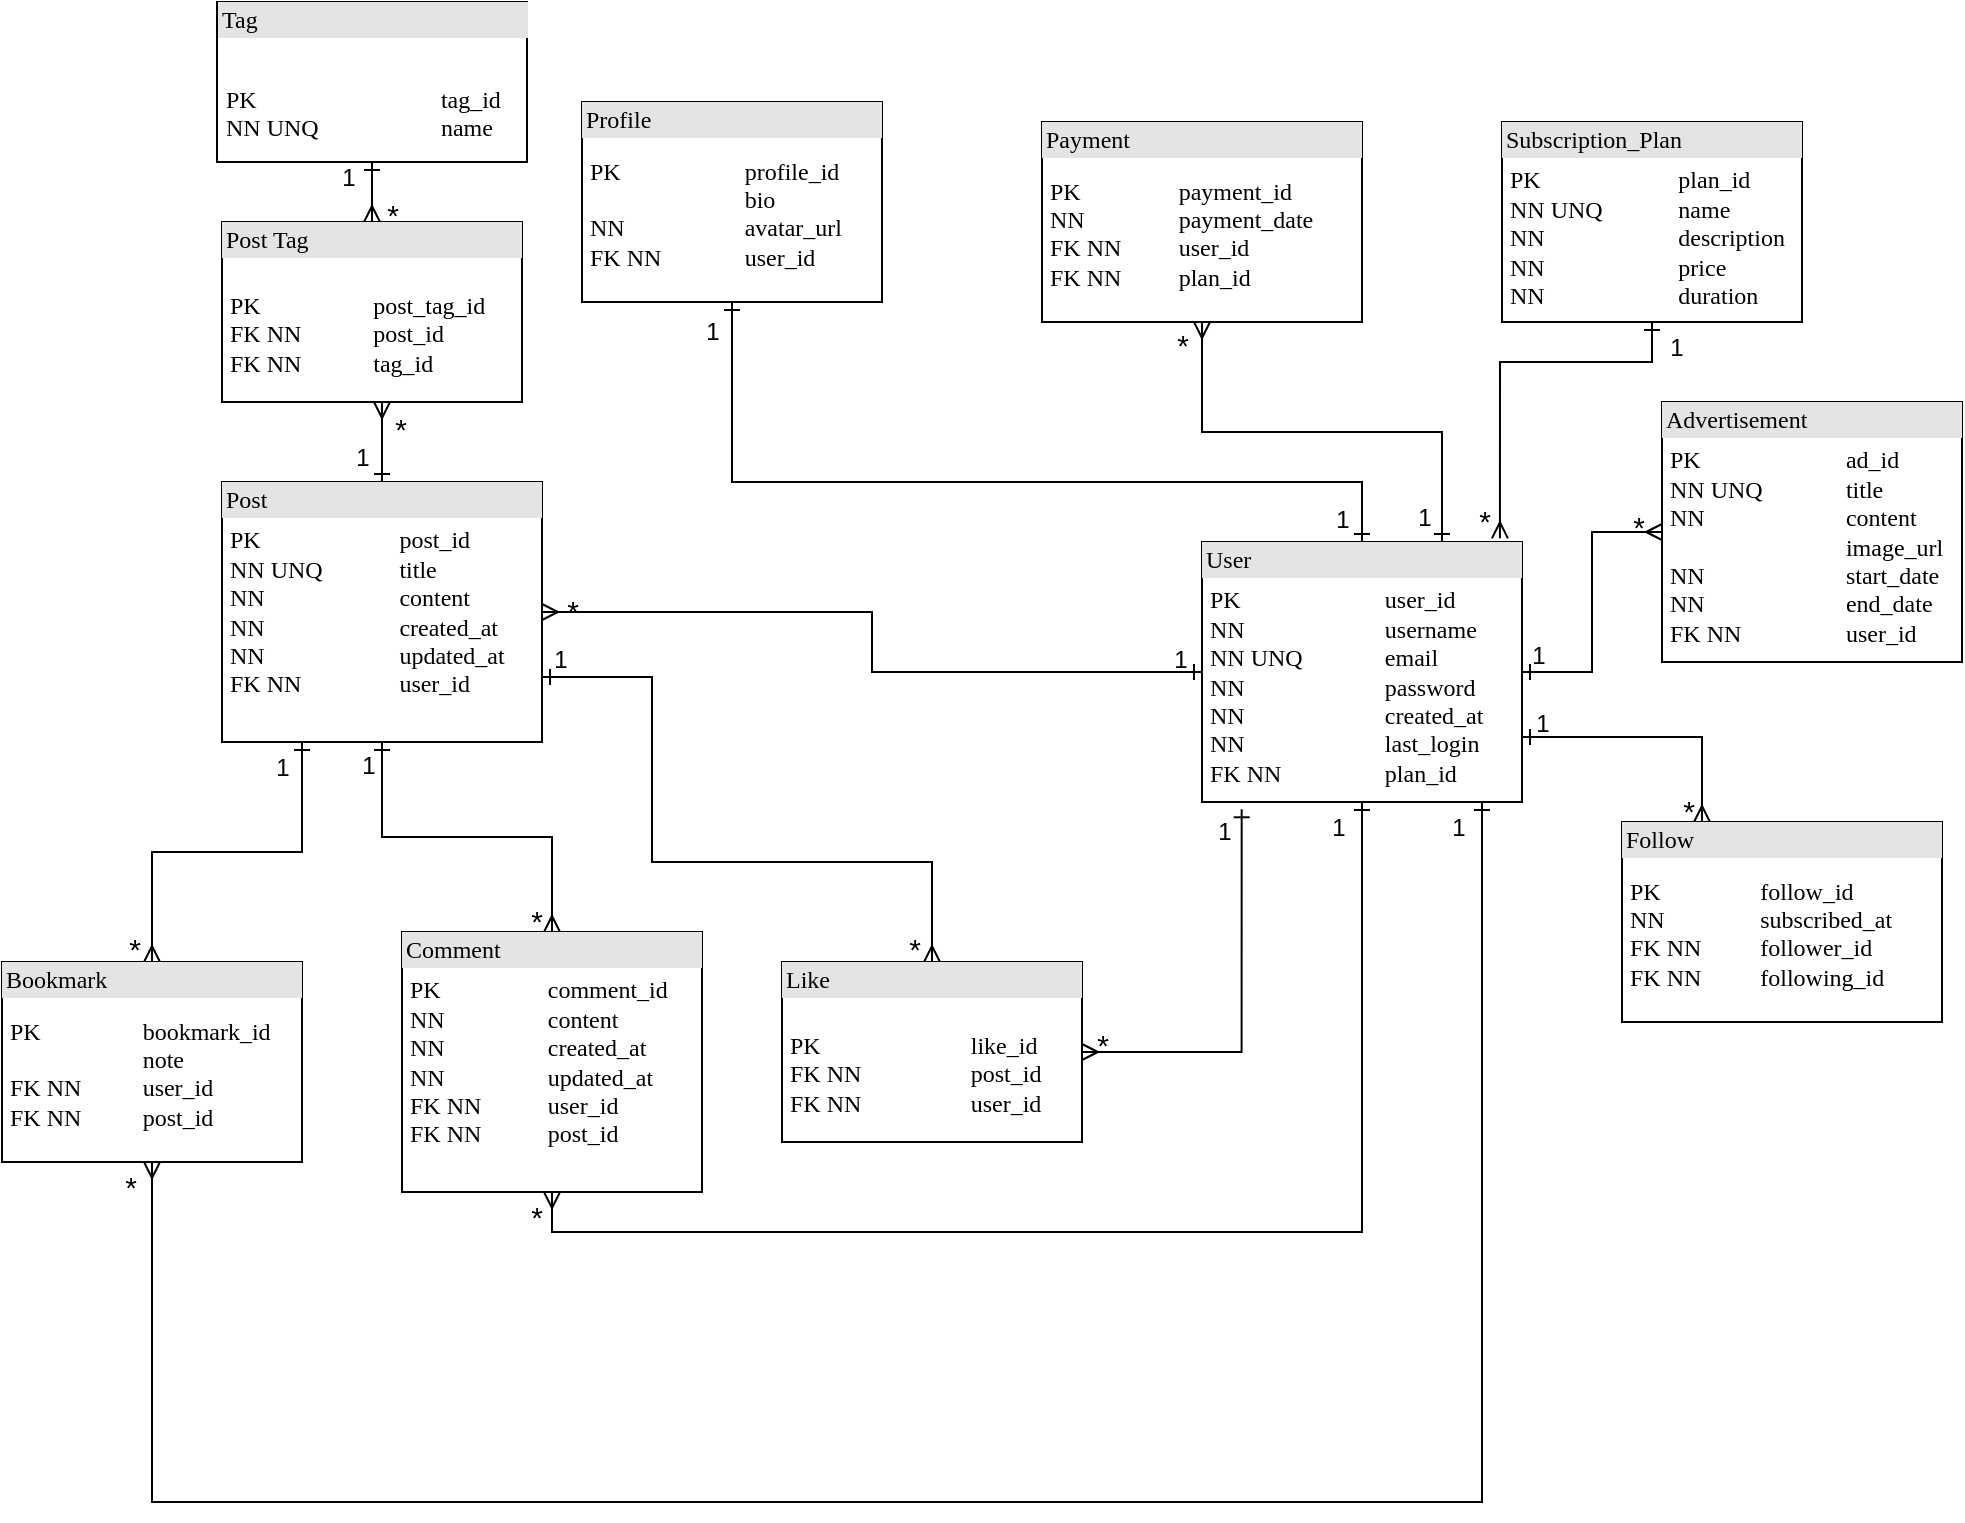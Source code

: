 <mxfile version="22.0.4" type="device">
  <diagram name="Page-1" id="2ca16b54-16f6-2749-3443-fa8db7711227">
    <mxGraphModel dx="808" dy="442" grid="1" gridSize="10" guides="1" tooltips="1" connect="1" arrows="1" fold="1" page="1" pageScale="1" pageWidth="1100" pageHeight="850" background="none" math="0" shadow="0">
      <root>
        <mxCell id="0" />
        <mxCell id="1" parent="0" />
        <mxCell id="-08t_-_calccHngaQz2L-22" style="edgeStyle=orthogonalEdgeStyle;rounded=0;orthogonalLoop=1;jettySize=auto;html=1;exitX=0.5;exitY=0;exitDx=0;exitDy=0;entryX=0.5;entryY=1;entryDx=0;entryDy=0;endArrow=ERone;endFill=0;startArrow=ERone;startFill=0;" parent="1" source="2ed32ef02a7f4228-1" target="-08t_-_calccHngaQz2L-4" edge="1">
          <mxGeometry relative="1" as="geometry">
            <Array as="points">
              <mxPoint x="700" y="260" />
              <mxPoint x="385" y="260" />
            </Array>
          </mxGeometry>
        </mxCell>
        <mxCell id="-08t_-_calccHngaQz2L-36" style="edgeStyle=orthogonalEdgeStyle;rounded=0;orthogonalLoop=1;jettySize=auto;html=1;exitX=1;exitY=0.75;exitDx=0;exitDy=0;entryX=0.25;entryY=0;entryDx=0;entryDy=0;endArrow=ERmany;endFill=0;startArrow=ERone;startFill=0;" parent="1" source="2ed32ef02a7f4228-1" target="-08t_-_calccHngaQz2L-11" edge="1">
          <mxGeometry relative="1" as="geometry" />
        </mxCell>
        <mxCell id="2ed32ef02a7f4228-1" value="&lt;div style=&quot;box-sizing:border-box;width:100%;background:#e4e4e4;padding:2px;&quot;&gt;User&lt;/div&gt;&lt;table style=&quot;width:100%;font-size:1em;&quot; cellpadding=&quot;2&quot; cellspacing=&quot;0&quot;&gt;&lt;tbody&gt;&lt;tr&gt;&lt;td&gt;&lt;table style=&quot;border-color: var(--border-color); font-size: 1em; width: 180px;&quot; cellpadding=&quot;2&quot; cellspacing=&quot;0&quot;&gt;&lt;tbody style=&quot;border-color: var(--border-color);&quot;&gt;&lt;tr style=&quot;border-color: var(--border-color);&quot;&gt;&lt;td style=&quot;border-color: var(--border-color);&quot;&gt;PK&lt;br&gt;NN&lt;br&gt;NN UNQ&lt;br style=&quot;border-color: var(--border-color);&quot;&gt;NN&lt;br style=&quot;border-color: var(--border-color);&quot;&gt;NN&lt;br style=&quot;border-color: var(--border-color);&quot;&gt;NN&lt;br style=&quot;border-color: var(--border-color);&quot;&gt;FK NN&lt;/td&gt;&lt;td style=&quot;border-color: var(--border-color);&quot;&gt;user_id&lt;br&gt;username&lt;br&gt;email&lt;br style=&quot;border-color: var(--border-color);&quot;&gt;password&lt;br style=&quot;border-color: var(--border-color);&quot;&gt;created_at&lt;br style=&quot;border-color: var(--border-color);&quot;&gt;last_login&lt;br style=&quot;border-color: var(--border-color);&quot;&gt;plan_id&lt;/td&gt;&lt;/tr&gt;&lt;/tbody&gt;&lt;/table&gt;&lt;/td&gt;&lt;td&gt;&lt;br&gt;&lt;br&gt;&lt;br&gt;&lt;br&gt;&lt;br&gt;&lt;/td&gt;&lt;/tr&gt;&lt;tr&gt;&lt;td&gt;&lt;/td&gt;&lt;td&gt;&lt;br&gt;&lt;/td&gt;&lt;/tr&gt;&lt;tr&gt;&lt;td&gt;&lt;br&gt;&lt;/td&gt;&lt;td&gt;&lt;br&gt;&lt;/td&gt;&lt;/tr&gt;&lt;/tbody&gt;&lt;/table&gt;" style="verticalAlign=top;align=left;overflow=fill;html=1;rounded=0;shadow=0;comic=0;labelBackgroundColor=none;strokeWidth=1;fontFamily=Verdana;fontSize=12" parent="1" vertex="1">
          <mxGeometry x="620" y="290" width="160" height="130" as="geometry" />
        </mxCell>
        <mxCell id="-08t_-_calccHngaQz2L-16" style="edgeStyle=orthogonalEdgeStyle;rounded=0;orthogonalLoop=1;jettySize=auto;html=1;entryX=0;entryY=0.5;entryDx=0;entryDy=0;endArrow=ERone;endFill=0;startArrow=ERmany;startFill=0;" parent="1" source="-08t_-_calccHngaQz2L-1" target="2ed32ef02a7f4228-1" edge="1">
          <mxGeometry relative="1" as="geometry" />
        </mxCell>
        <mxCell id="-08t_-_calccHngaQz2L-20" style="edgeStyle=orthogonalEdgeStyle;rounded=0;orthogonalLoop=1;jettySize=auto;html=1;exitX=0.5;exitY=0;exitDx=0;exitDy=0;startArrow=ERone;startFill=0;endArrow=ERmany;endFill=0;" parent="1" source="-08t_-_calccHngaQz2L-1" target="-08t_-_calccHngaQz2L-8" edge="1">
          <mxGeometry relative="1" as="geometry">
            <Array as="points">
              <mxPoint x="210" y="240" />
              <mxPoint x="210" y="240" />
            </Array>
          </mxGeometry>
        </mxCell>
        <mxCell id="-08t_-_calccHngaQz2L-1" value="&lt;div style=&quot;box-sizing:border-box;width:100%;background:#e4e4e4;padding:2px;&quot;&gt;Post&lt;/div&gt;&lt;table style=&quot;width:100%;font-size:1em;&quot; cellpadding=&quot;2&quot; cellspacing=&quot;0&quot;&gt;&lt;tbody&gt;&lt;tr&gt;&lt;td&gt;&lt;table style=&quot;border-color: var(--border-color); font-size: 1em; width: 180px;&quot; cellpadding=&quot;2&quot; cellspacing=&quot;0&quot;&gt;&lt;tbody style=&quot;border-color: var(--border-color);&quot;&gt;&lt;tr style=&quot;border-color: var(--border-color);&quot;&gt;&lt;td style=&quot;border-color: var(--border-color);&quot;&gt;PK&lt;br&gt;NN UNQ&lt;br&gt;NN&lt;br style=&quot;border-color: var(--border-color);&quot;&gt;NN&lt;br style=&quot;border-color: var(--border-color);&quot;&gt;NN&lt;br style=&quot;border-color: var(--border-color);&quot;&gt;FK NN&lt;br&gt;&lt;/td&gt;&lt;td style=&quot;border-color: var(--border-color);&quot;&gt;post_id&lt;br&gt;title&lt;br&gt;content&lt;br style=&quot;border-color: var(--border-color);&quot;&gt;created_at&lt;br style=&quot;border-color: var(--border-color);&quot;&gt;updated_at&lt;br style=&quot;border-color: var(--border-color);&quot;&gt;user_id&lt;br&gt;&lt;/td&gt;&lt;/tr&gt;&lt;/tbody&gt;&lt;/table&gt;&lt;/td&gt;&lt;td&gt;&lt;br&gt;&lt;br&gt;&lt;br&gt;&lt;br&gt;&lt;br&gt;&lt;/td&gt;&lt;/tr&gt;&lt;tr&gt;&lt;td&gt;&lt;/td&gt;&lt;td&gt;&lt;br&gt;&lt;/td&gt;&lt;/tr&gt;&lt;tr&gt;&lt;td&gt;&lt;br&gt;&lt;/td&gt;&lt;td&gt;&lt;br&gt;&lt;/td&gt;&lt;/tr&gt;&lt;/tbody&gt;&lt;/table&gt;" style="verticalAlign=top;align=left;overflow=fill;html=1;rounded=0;shadow=0;comic=0;labelBackgroundColor=none;strokeWidth=1;fontFamily=Verdana;fontSize=12" parent="1" vertex="1">
          <mxGeometry x="130" y="260" width="160" height="130" as="geometry" />
        </mxCell>
        <mxCell id="-08t_-_calccHngaQz2L-4" value="&lt;div style=&quot;box-sizing:border-box;width:100%;background:#e4e4e4;padding:2px;&quot;&gt;Profile&lt;/div&gt;&lt;table style=&quot;width:100%;font-size:1em;&quot; cellpadding=&quot;2&quot; cellspacing=&quot;0&quot;&gt;&lt;tbody&gt;&lt;tr&gt;&lt;td&gt;&lt;table style=&quot;border-color: var(--border-color); font-size: 1em; width: 180px;&quot; cellpadding=&quot;2&quot; cellspacing=&quot;0&quot;&gt;&lt;tbody style=&quot;border-color: var(--border-color);&quot;&gt;&lt;tr style=&quot;border-color: var(--border-color);&quot;&gt;&lt;td style=&quot;border-color: var(--border-color);&quot;&gt;PK&lt;br&gt;&lt;br&gt;NN&lt;br style=&quot;border-color: var(--border-color);&quot;&gt;FK NN&lt;br&gt;&lt;/td&gt;&lt;td style=&quot;border-color: var(--border-color);&quot;&gt;profile_id&lt;br&gt;bio&lt;br&gt;avatar_url&lt;br style=&quot;border-color: var(--border-color);&quot;&gt;user_id&lt;br&gt;&lt;/td&gt;&lt;/tr&gt;&lt;/tbody&gt;&lt;/table&gt;&lt;/td&gt;&lt;td&gt;&lt;br&gt;&lt;br&gt;&lt;br&gt;&lt;br&gt;&lt;br&gt;&lt;/td&gt;&lt;/tr&gt;&lt;tr&gt;&lt;td&gt;&lt;/td&gt;&lt;td&gt;&lt;br&gt;&lt;/td&gt;&lt;/tr&gt;&lt;tr&gt;&lt;td&gt;&lt;br&gt;&lt;/td&gt;&lt;td&gt;&lt;br&gt;&lt;/td&gt;&lt;/tr&gt;&lt;/tbody&gt;&lt;/table&gt;" style="verticalAlign=top;align=left;overflow=fill;html=1;rounded=0;shadow=0;comic=0;labelBackgroundColor=none;strokeWidth=1;fontFamily=Verdana;fontSize=12" parent="1" vertex="1">
          <mxGeometry x="310" y="70" width="150" height="100" as="geometry" />
        </mxCell>
        <mxCell id="-08t_-_calccHngaQz2L-29" style="edgeStyle=orthogonalEdgeStyle;rounded=0;orthogonalLoop=1;jettySize=auto;html=1;entryX=0.5;entryY=1;entryDx=0;entryDy=0;endArrow=ERone;endFill=0;startArrow=ERmany;startFill=0;" parent="1" source="-08t_-_calccHngaQz2L-6" target="-08t_-_calccHngaQz2L-1" edge="1">
          <mxGeometry relative="1" as="geometry" />
        </mxCell>
        <mxCell id="-08t_-_calccHngaQz2L-34" style="edgeStyle=orthogonalEdgeStyle;rounded=0;orthogonalLoop=1;jettySize=auto;html=1;exitX=0.5;exitY=1;exitDx=0;exitDy=0;entryX=0.5;entryY=1;entryDx=0;entryDy=0;startArrow=ERmany;startFill=0;endArrow=ERone;endFill=0;" parent="1" source="-08t_-_calccHngaQz2L-6" target="2ed32ef02a7f4228-1" edge="1">
          <mxGeometry relative="1" as="geometry">
            <Array as="points">
              <mxPoint x="295" y="635" />
              <mxPoint x="700" y="635" />
            </Array>
          </mxGeometry>
        </mxCell>
        <mxCell id="-08t_-_calccHngaQz2L-6" value="&lt;div style=&quot;box-sizing:border-box;width:100%;background:#e4e4e4;padding:2px;&quot;&gt;Comment&lt;/div&gt;&lt;table style=&quot;width:100%;font-size:1em;&quot; cellpadding=&quot;2&quot; cellspacing=&quot;0&quot;&gt;&lt;tbody&gt;&lt;tr&gt;&lt;td&gt;&lt;table style=&quot;border-color: var(--border-color); font-size: 1em; width: 180px;&quot; cellpadding=&quot;2&quot; cellspacing=&quot;0&quot;&gt;&lt;tbody style=&quot;border-color: var(--border-color);&quot;&gt;&lt;tr style=&quot;border-color: var(--border-color);&quot;&gt;&lt;td style=&quot;border-color: var(--border-color);&quot;&gt;PK&lt;br&gt;NN&lt;br&gt;NN&lt;br style=&quot;border-color: var(--border-color);&quot;&gt;NN&lt;br style=&quot;border-color: var(--border-color);&quot;&gt;FK NN&lt;br style=&quot;border-color: var(--border-color);&quot;&gt;FK NN&lt;/td&gt;&lt;td style=&quot;border-color: var(--border-color);&quot;&gt;comment_id&lt;br&gt;content&lt;br&gt;created_at&lt;br style=&quot;border-color: var(--border-color);&quot;&gt;updated_at&lt;br style=&quot;border-color: var(--border-color);&quot;&gt;user_id&lt;br style=&quot;border-color: var(--border-color);&quot;&gt;post_id&lt;br&gt;&lt;/td&gt;&lt;/tr&gt;&lt;/tbody&gt;&lt;/table&gt;&lt;/td&gt;&lt;td&gt;&lt;br&gt;&lt;br&gt;&lt;br&gt;&lt;br&gt;&lt;br&gt;&lt;/td&gt;&lt;/tr&gt;&lt;tr&gt;&lt;td&gt;&lt;/td&gt;&lt;td&gt;&lt;br&gt;&lt;/td&gt;&lt;/tr&gt;&lt;tr&gt;&lt;td&gt;&lt;br&gt;&lt;/td&gt;&lt;td&gt;&lt;br&gt;&lt;/td&gt;&lt;/tr&gt;&lt;/tbody&gt;&lt;/table&gt;" style="verticalAlign=top;align=left;overflow=fill;html=1;rounded=0;shadow=0;comic=0;labelBackgroundColor=none;strokeWidth=1;fontFamily=Verdana;fontSize=12" parent="1" vertex="1">
          <mxGeometry x="220" y="485" width="150" height="130" as="geometry" />
        </mxCell>
        <mxCell id="-08t_-_calccHngaQz2L-7" value="&lt;div style=&quot;box-sizing:border-box;width:100%;background:#e4e4e4;padding:2px;&quot;&gt;Tag&lt;/div&gt;&lt;table style=&quot;width:100%;font-size:1em;&quot; cellpadding=&quot;2&quot; cellspacing=&quot;0&quot;&gt;&lt;tbody&gt;&lt;tr&gt;&lt;td&gt;&lt;table style=&quot;border-color: var(--border-color); font-size: 1em; width: 180px;&quot; cellpadding=&quot;2&quot; cellspacing=&quot;0&quot;&gt;&lt;tbody style=&quot;border-color: var(--border-color);&quot;&gt;&lt;tr style=&quot;border-color: var(--border-color);&quot;&gt;&lt;td style=&quot;border-color: var(--border-color);&quot;&gt;PK&lt;br&gt;NN UNQ&lt;br&gt;&lt;/td&gt;&lt;td style=&quot;border-color: var(--border-color);&quot;&gt;&lt;br&gt;tag_id&lt;br&gt;name&lt;br style=&quot;border-color: var(--border-color);&quot;&gt;&lt;br&gt;&lt;/td&gt;&lt;/tr&gt;&lt;/tbody&gt;&lt;/table&gt;&lt;/td&gt;&lt;td&gt;&lt;br&gt;&lt;br&gt;&lt;br&gt;&lt;br&gt;&lt;br&gt;&lt;/td&gt;&lt;/tr&gt;&lt;tr&gt;&lt;td&gt;&lt;/td&gt;&lt;td&gt;&lt;br&gt;&lt;/td&gt;&lt;/tr&gt;&lt;tr&gt;&lt;td&gt;&lt;br&gt;&lt;/td&gt;&lt;td&gt;&lt;br&gt;&lt;/td&gt;&lt;/tr&gt;&lt;/tbody&gt;&lt;/table&gt;" style="verticalAlign=top;align=left;overflow=fill;html=1;rounded=0;shadow=0;comic=0;labelBackgroundColor=none;strokeWidth=1;fontFamily=Verdana;fontSize=12" parent="1" vertex="1">
          <mxGeometry x="127.5" y="20" width="155" height="80" as="geometry" />
        </mxCell>
        <mxCell id="MG9waH93V1sI1DooB_ms-10" style="edgeStyle=orthogonalEdgeStyle;rounded=0;orthogonalLoop=1;jettySize=auto;html=1;exitX=0.5;exitY=0;exitDx=0;exitDy=0;entryX=0.5;entryY=1;entryDx=0;entryDy=0;endArrow=ERone;endFill=0;startArrow=ERmany;startFill=0;" edge="1" parent="1" source="-08t_-_calccHngaQz2L-8" target="-08t_-_calccHngaQz2L-7">
          <mxGeometry relative="1" as="geometry" />
        </mxCell>
        <mxCell id="-08t_-_calccHngaQz2L-8" value="&lt;div style=&quot;box-sizing:border-box;width:100%;background:#e4e4e4;padding:2px;&quot;&gt;Post Tag&lt;/div&gt;&lt;table style=&quot;width:100%;font-size:1em;&quot; cellpadding=&quot;2&quot; cellspacing=&quot;0&quot;&gt;&lt;tbody&gt;&lt;tr&gt;&lt;td&gt;&lt;table style=&quot;border-color: var(--border-color); font-size: 1em; width: 180px;&quot; cellpadding=&quot;2&quot; cellspacing=&quot;0&quot;&gt;&lt;tbody style=&quot;border-color: var(--border-color);&quot;&gt;&lt;tr style=&quot;border-color: var(--border-color);&quot;&gt;&lt;td style=&quot;border-color: var(--border-color);&quot;&gt;PK&lt;br&gt;FK NN&lt;br&gt;FK NN&lt;br&gt;&lt;/td&gt;&lt;td style=&quot;border-color: var(--border-color);&quot;&gt;post_tag_id&lt;br&gt;post_id&lt;br&gt;tag_id&lt;br&gt;&lt;/td&gt;&lt;/tr&gt;&lt;/tbody&gt;&lt;/table&gt;&lt;/td&gt;&lt;td&gt;&lt;br&gt;&lt;br&gt;&lt;br&gt;&lt;br&gt;&lt;br&gt;&lt;/td&gt;&lt;/tr&gt;&lt;tr&gt;&lt;td&gt;&lt;/td&gt;&lt;td&gt;&lt;br&gt;&lt;/td&gt;&lt;/tr&gt;&lt;tr&gt;&lt;td&gt;&lt;br&gt;&lt;/td&gt;&lt;td&gt;&lt;br&gt;&lt;/td&gt;&lt;/tr&gt;&lt;/tbody&gt;&lt;/table&gt;" style="verticalAlign=top;align=left;overflow=fill;html=1;rounded=0;shadow=0;comic=0;labelBackgroundColor=none;strokeWidth=1;fontFamily=Verdana;fontSize=12" parent="1" vertex="1">
          <mxGeometry x="130" y="130" width="150" height="90" as="geometry" />
        </mxCell>
        <mxCell id="-08t_-_calccHngaQz2L-30" style="edgeStyle=orthogonalEdgeStyle;rounded=0;orthogonalLoop=1;jettySize=auto;html=1;entryX=1;entryY=0.75;entryDx=0;entryDy=0;endArrow=ERone;endFill=0;startArrow=ERmany;startFill=0;" parent="1" source="-08t_-_calccHngaQz2L-9" target="-08t_-_calccHngaQz2L-1" edge="1">
          <mxGeometry relative="1" as="geometry">
            <Array as="points">
              <mxPoint x="485" y="450" />
              <mxPoint x="345" y="450" />
              <mxPoint x="345" y="357" />
            </Array>
          </mxGeometry>
        </mxCell>
        <mxCell id="-08t_-_calccHngaQz2L-33" style="edgeStyle=orthogonalEdgeStyle;rounded=0;orthogonalLoop=1;jettySize=auto;html=1;entryX=0.124;entryY=1.028;entryDx=0;entryDy=0;entryPerimeter=0;startArrow=ERmany;startFill=0;endArrow=ERone;endFill=0;" parent="1" source="-08t_-_calccHngaQz2L-9" target="2ed32ef02a7f4228-1" edge="1">
          <mxGeometry relative="1" as="geometry" />
        </mxCell>
        <mxCell id="-08t_-_calccHngaQz2L-9" value="&lt;div style=&quot;box-sizing:border-box;width:100%;background:#e4e4e4;padding:2px;&quot;&gt;Like&lt;/div&gt;&lt;table style=&quot;width:100%;font-size:1em;&quot; cellpadding=&quot;2&quot; cellspacing=&quot;0&quot;&gt;&lt;tbody&gt;&lt;tr&gt;&lt;td&gt;&lt;table style=&quot;border-color: var(--border-color); font-size: 1em; width: 180px;&quot; cellpadding=&quot;2&quot; cellspacing=&quot;0&quot;&gt;&lt;tbody style=&quot;border-color: var(--border-color);&quot;&gt;&lt;tr style=&quot;border-color: var(--border-color);&quot;&gt;&lt;td style=&quot;border-color: var(--border-color);&quot;&gt;PK&lt;br&gt;FK NN&lt;br&gt;FK NN&lt;br&gt;&lt;/td&gt;&lt;td style=&quot;border-color: var(--border-color);&quot;&gt;like_id&lt;br&gt;post_id&lt;br&gt;user_id&lt;br&gt;&lt;/td&gt;&lt;/tr&gt;&lt;/tbody&gt;&lt;/table&gt;&lt;/td&gt;&lt;td&gt;&lt;br&gt;&lt;br&gt;&lt;br&gt;&lt;br&gt;&lt;br&gt;&lt;/td&gt;&lt;/tr&gt;&lt;tr&gt;&lt;td&gt;&lt;/td&gt;&lt;td&gt;&lt;br&gt;&lt;/td&gt;&lt;/tr&gt;&lt;tr&gt;&lt;td&gt;&lt;br&gt;&lt;/td&gt;&lt;td&gt;&lt;br&gt;&lt;/td&gt;&lt;/tr&gt;&lt;/tbody&gt;&lt;/table&gt;" style="verticalAlign=top;align=left;overflow=fill;html=1;rounded=0;shadow=0;comic=0;labelBackgroundColor=none;strokeWidth=1;fontFamily=Verdana;fontSize=12" parent="1" vertex="1">
          <mxGeometry x="410" y="500" width="150" height="90" as="geometry" />
        </mxCell>
        <mxCell id="-08t_-_calccHngaQz2L-28" style="edgeStyle=orthogonalEdgeStyle;rounded=0;orthogonalLoop=1;jettySize=auto;html=1;entryX=0.25;entryY=1;entryDx=0;entryDy=0;endArrow=ERone;endFill=0;startArrow=ERmany;startFill=0;" parent="1" source="-08t_-_calccHngaQz2L-10" target="-08t_-_calccHngaQz2L-1" edge="1">
          <mxGeometry relative="1" as="geometry" />
        </mxCell>
        <mxCell id="-08t_-_calccHngaQz2L-31" style="edgeStyle=orthogonalEdgeStyle;rounded=0;orthogonalLoop=1;jettySize=auto;html=1;exitX=0.5;exitY=1;exitDx=0;exitDy=0;endArrow=ERone;endFill=0;startArrow=ERmany;startFill=0;" parent="1" source="-08t_-_calccHngaQz2L-10" target="2ed32ef02a7f4228-1" edge="1">
          <mxGeometry relative="1" as="geometry">
            <Array as="points">
              <mxPoint x="95" y="770" />
              <mxPoint x="760" y="770" />
            </Array>
            <mxPoint x="95.037" y="660" as="sourcePoint" />
            <mxPoint x="700" y="450" as="targetPoint" />
          </mxGeometry>
        </mxCell>
        <mxCell id="-08t_-_calccHngaQz2L-10" value="&lt;div style=&quot;box-sizing:border-box;width:100%;background:#e4e4e4;padding:2px;&quot;&gt;Bookmark&lt;/div&gt;&lt;table style=&quot;width:100%;font-size:1em;&quot; cellpadding=&quot;2&quot; cellspacing=&quot;0&quot;&gt;&lt;tbody&gt;&lt;tr&gt;&lt;td&gt;&lt;table style=&quot;border-color: var(--border-color); font-size: 1em; width: 180px;&quot; cellpadding=&quot;2&quot; cellspacing=&quot;0&quot;&gt;&lt;tbody style=&quot;border-color: var(--border-color);&quot;&gt;&lt;tr style=&quot;border-color: var(--border-color);&quot;&gt;&lt;td style=&quot;border-color: var(--border-color);&quot;&gt;PK&lt;br&gt;&lt;br&gt;FK NN&lt;br style=&quot;border-color: var(--border-color);&quot;&gt;FK NN&lt;/td&gt;&lt;td style=&quot;border-color: var(--border-color);&quot;&gt;bookmark_id&lt;br&gt;note&lt;br style=&quot;border-color: var(--border-color);&quot;&gt;user_id&lt;br style=&quot;border-color: var(--border-color);&quot;&gt;post_id&lt;br&gt;&lt;/td&gt;&lt;/tr&gt;&lt;/tbody&gt;&lt;/table&gt;&lt;/td&gt;&lt;td&gt;&lt;br&gt;&lt;br&gt;&lt;br&gt;&lt;br&gt;&lt;br&gt;&lt;/td&gt;&lt;/tr&gt;&lt;tr&gt;&lt;td&gt;&lt;/td&gt;&lt;td&gt;&lt;br&gt;&lt;/td&gt;&lt;/tr&gt;&lt;tr&gt;&lt;td&gt;&lt;br&gt;&lt;/td&gt;&lt;td&gt;&lt;br&gt;&lt;/td&gt;&lt;/tr&gt;&lt;/tbody&gt;&lt;/table&gt;" style="verticalAlign=top;align=left;overflow=fill;html=1;rounded=0;shadow=0;comic=0;labelBackgroundColor=none;strokeWidth=1;fontFamily=Verdana;fontSize=12" parent="1" vertex="1">
          <mxGeometry x="20" y="500" width="150" height="100" as="geometry" />
        </mxCell>
        <mxCell id="-08t_-_calccHngaQz2L-11" value="&lt;div style=&quot;box-sizing:border-box;width:100%;background:#e4e4e4;padding:2px;&quot;&gt;Follow&lt;/div&gt;&lt;table style=&quot;width:100%;font-size:1em;&quot; cellpadding=&quot;2&quot; cellspacing=&quot;0&quot;&gt;&lt;tbody&gt;&lt;tr&gt;&lt;td&gt;&lt;table style=&quot;border-color: var(--border-color); font-size: 1em; width: 180px;&quot; cellpadding=&quot;2&quot; cellspacing=&quot;0&quot;&gt;&lt;tbody style=&quot;border-color: var(--border-color);&quot;&gt;&lt;tr style=&quot;border-color: var(--border-color);&quot;&gt;&lt;td style=&quot;border-color: var(--border-color);&quot;&gt;PK&lt;br&gt;NN&lt;br&gt;FK NN&lt;br style=&quot;border-color: var(--border-color);&quot;&gt;FK NN&lt;/td&gt;&lt;td style=&quot;border-color: var(--border-color);&quot;&gt;follow_id&lt;br&gt;subscribed_at&lt;br&gt;follower_id&lt;br style=&quot;border-color: var(--border-color);&quot;&gt;following_id&lt;br&gt;&lt;/td&gt;&lt;/tr&gt;&lt;/tbody&gt;&lt;/table&gt;&lt;/td&gt;&lt;td&gt;&lt;br&gt;&lt;br&gt;&lt;br&gt;&lt;br&gt;&lt;br&gt;&lt;/td&gt;&lt;/tr&gt;&lt;tr&gt;&lt;td&gt;&lt;/td&gt;&lt;td&gt;&lt;br&gt;&lt;/td&gt;&lt;/tr&gt;&lt;tr&gt;&lt;td&gt;&lt;br&gt;&lt;/td&gt;&lt;td&gt;&lt;br&gt;&lt;/td&gt;&lt;/tr&gt;&lt;/tbody&gt;&lt;/table&gt;" style="verticalAlign=top;align=left;overflow=fill;html=1;rounded=0;shadow=0;comic=0;labelBackgroundColor=none;strokeWidth=1;fontFamily=Verdana;fontSize=12" parent="1" vertex="1">
          <mxGeometry x="830" y="430" width="160" height="100" as="geometry" />
        </mxCell>
        <mxCell id="-08t_-_calccHngaQz2L-35" style="edgeStyle=orthogonalEdgeStyle;rounded=0;orthogonalLoop=1;jettySize=auto;html=1;entryX=1;entryY=0.5;entryDx=0;entryDy=0;startArrow=ERmany;startFill=0;endArrow=ERone;endFill=0;" parent="1" source="-08t_-_calccHngaQz2L-12" target="2ed32ef02a7f4228-1" edge="1">
          <mxGeometry relative="1" as="geometry" />
        </mxCell>
        <mxCell id="-08t_-_calccHngaQz2L-12" value="&lt;div style=&quot;box-sizing:border-box;width:100%;background:#e4e4e4;padding:2px;&quot;&gt;Advertisement&lt;/div&gt;&lt;table style=&quot;width:100%;font-size:1em;&quot; cellpadding=&quot;2&quot; cellspacing=&quot;0&quot;&gt;&lt;tbody&gt;&lt;tr&gt;&lt;td&gt;&lt;table style=&quot;border-color: var(--border-color); font-size: 1em; width: 180px;&quot; cellpadding=&quot;2&quot; cellspacing=&quot;0&quot;&gt;&lt;tbody style=&quot;border-color: var(--border-color);&quot;&gt;&lt;tr style=&quot;border-color: var(--border-color);&quot;&gt;&lt;td style=&quot;border-color: var(--border-color);&quot;&gt;PK&lt;br&gt;NN UNQ&lt;br&gt;NN&lt;br style=&quot;border-color: var(--border-color);&quot;&gt;&lt;br style=&quot;border-color: var(--border-color);&quot;&gt;NN&lt;br style=&quot;border-color: var(--border-color);&quot;&gt;NN&lt;br&gt;FK NN&lt;/td&gt;&lt;td style=&quot;border-color: var(--border-color);&quot;&gt;ad_id&lt;br&gt;title&lt;br&gt;content&lt;br style=&quot;border-color: var(--border-color);&quot;&gt;image_url&lt;br style=&quot;border-color: var(--border-color);&quot;&gt;start_date&lt;br style=&quot;border-color: var(--border-color);&quot;&gt;end_date&lt;br&gt;user_id&lt;/td&gt;&lt;/tr&gt;&lt;/tbody&gt;&lt;/table&gt;&lt;/td&gt;&lt;td&gt;&lt;br&gt;&lt;br&gt;&lt;br&gt;&lt;br&gt;&lt;br&gt;&lt;/td&gt;&lt;/tr&gt;&lt;tr&gt;&lt;td&gt;&lt;/td&gt;&lt;td&gt;&lt;br&gt;&lt;/td&gt;&lt;/tr&gt;&lt;tr&gt;&lt;td&gt;&lt;br&gt;&lt;/td&gt;&lt;td&gt;&lt;br&gt;&lt;/td&gt;&lt;/tr&gt;&lt;/tbody&gt;&lt;/table&gt;" style="verticalAlign=top;align=left;overflow=fill;html=1;rounded=0;shadow=0;comic=0;labelBackgroundColor=none;strokeWidth=1;fontFamily=Verdana;fontSize=12" parent="1" vertex="1">
          <mxGeometry x="850" y="220" width="150" height="130" as="geometry" />
        </mxCell>
        <mxCell id="-08t_-_calccHngaQz2L-13" value="&lt;div style=&quot;box-sizing:border-box;width:100%;background:#e4e4e4;padding:2px;&quot;&gt;Subscription_Plan&lt;/div&gt;&lt;table style=&quot;width:100%;font-size:1em;&quot; cellpadding=&quot;2&quot; cellspacing=&quot;0&quot;&gt;&lt;tbody&gt;&lt;tr&gt;&lt;td&gt;&lt;table style=&quot;border-color: var(--border-color); font-size: 1em; width: 180px;&quot; cellpadding=&quot;2&quot; cellspacing=&quot;0&quot;&gt;&lt;tbody style=&quot;border-color: var(--border-color);&quot;&gt;&lt;tr style=&quot;border-color: var(--border-color);&quot;&gt;&lt;td style=&quot;border-color: var(--border-color);&quot;&gt;PK&lt;br&gt;NN UNQ&lt;br&gt;NN&lt;br style=&quot;border-color: var(--border-color);&quot;&gt;NN&lt;br style=&quot;border-color: var(--border-color);&quot;&gt;NN&lt;br&gt;&lt;/td&gt;&lt;td style=&quot;border-color: var(--border-color);&quot;&gt;plan_id&lt;br&gt;name&lt;br&gt;description&lt;br style=&quot;border-color: var(--border-color);&quot;&gt;price&lt;br style=&quot;border-color: var(--border-color);&quot;&gt;duration&lt;br&gt;&lt;/td&gt;&lt;/tr&gt;&lt;/tbody&gt;&lt;/table&gt;&lt;/td&gt;&lt;td&gt;&lt;br&gt;&lt;br&gt;&lt;br&gt;&lt;br&gt;&lt;br&gt;&lt;/td&gt;&lt;/tr&gt;&lt;tr&gt;&lt;td&gt;&lt;/td&gt;&lt;td&gt;&lt;br&gt;&lt;/td&gt;&lt;/tr&gt;&lt;tr&gt;&lt;td&gt;&lt;br&gt;&lt;/td&gt;&lt;td&gt;&lt;br&gt;&lt;/td&gt;&lt;/tr&gt;&lt;/tbody&gt;&lt;/table&gt;" style="verticalAlign=top;align=left;overflow=fill;html=1;rounded=0;shadow=0;comic=0;labelBackgroundColor=none;strokeWidth=1;fontFamily=Verdana;fontSize=12" parent="1" vertex="1">
          <mxGeometry x="770" y="80" width="150" height="100" as="geometry" />
        </mxCell>
        <mxCell id="-08t_-_calccHngaQz2L-25" style="edgeStyle=orthogonalEdgeStyle;rounded=0;orthogonalLoop=1;jettySize=auto;html=1;exitX=0.5;exitY=1;exitDx=0;exitDy=0;entryX=0.75;entryY=0;entryDx=0;entryDy=0;startArrow=ERmany;startFill=0;endArrow=ERone;endFill=0;" parent="1" source="-08t_-_calccHngaQz2L-14" target="2ed32ef02a7f4228-1" edge="1">
          <mxGeometry relative="1" as="geometry" />
        </mxCell>
        <mxCell id="-08t_-_calccHngaQz2L-14" value="&lt;div style=&quot;box-sizing:border-box;width:100%;background:#e4e4e4;padding:2px;&quot;&gt;Payment&lt;/div&gt;&lt;table style=&quot;width:100%;font-size:1em;&quot; cellpadding=&quot;2&quot; cellspacing=&quot;0&quot;&gt;&lt;tbody&gt;&lt;tr&gt;&lt;td&gt;&lt;table style=&quot;border-color: var(--border-color); font-size: 1em; width: 180px;&quot; cellpadding=&quot;2&quot; cellspacing=&quot;0&quot;&gt;&lt;tbody style=&quot;border-color: var(--border-color);&quot;&gt;&lt;tr style=&quot;border-color: var(--border-color);&quot;&gt;&lt;td style=&quot;border-color: var(--border-color);&quot;&gt;PK&lt;br&gt;NN&lt;br&gt;FK NN&lt;br style=&quot;border-color: var(--border-color);&quot;&gt;FK NN&lt;/td&gt;&lt;td style=&quot;border-color: var(--border-color);&quot;&gt;payment_id&amp;nbsp;&lt;br&gt;payment_date&lt;br&gt;user_id&lt;br style=&quot;border-color: var(--border-color);&quot;&gt;plan_id&lt;br&gt;&lt;/td&gt;&lt;/tr&gt;&lt;/tbody&gt;&lt;/table&gt;&lt;/td&gt;&lt;td&gt;&lt;br&gt;&lt;br&gt;&lt;br&gt;&lt;br&gt;&lt;br&gt;&lt;/td&gt;&lt;/tr&gt;&lt;tr&gt;&lt;td&gt;&lt;/td&gt;&lt;td&gt;&lt;br&gt;&lt;/td&gt;&lt;/tr&gt;&lt;tr&gt;&lt;td&gt;&lt;br&gt;&lt;/td&gt;&lt;td&gt;&lt;br&gt;&lt;/td&gt;&lt;/tr&gt;&lt;/tbody&gt;&lt;/table&gt;" style="verticalAlign=top;align=left;overflow=fill;html=1;rounded=0;shadow=0;comic=0;labelBackgroundColor=none;strokeWidth=1;fontFamily=Verdana;fontSize=12" parent="1" vertex="1">
          <mxGeometry x="540" y="80" width="160" height="100" as="geometry" />
        </mxCell>
        <mxCell id="MG9waH93V1sI1DooB_ms-1" style="edgeStyle=orthogonalEdgeStyle;rounded=0;orthogonalLoop=1;jettySize=auto;html=1;exitX=0.5;exitY=1;exitDx=0;exitDy=0;entryX=0.931;entryY=-0.014;entryDx=0;entryDy=0;entryPerimeter=0;startArrow=ERone;startFill=0;endArrow=ERmany;endFill=0;" edge="1" parent="1" source="-08t_-_calccHngaQz2L-13" target="2ed32ef02a7f4228-1">
          <mxGeometry relative="1" as="geometry">
            <Array as="points">
              <mxPoint x="845" y="200" />
              <mxPoint x="769" y="200" />
            </Array>
          </mxGeometry>
        </mxCell>
        <mxCell id="MG9waH93V1sI1DooB_ms-6" value="1" style="text;html=1;align=center;verticalAlign=middle;resizable=0;points=[];autosize=1;strokeColor=none;fillColor=none;" vertex="1" parent="1">
          <mxGeometry x="360" y="170" width="30" height="30" as="geometry" />
        </mxCell>
        <mxCell id="MG9waH93V1sI1DooB_ms-8" value="1" style="text;html=1;align=center;verticalAlign=middle;resizable=0;points=[];autosize=1;strokeColor=none;fillColor=none;" vertex="1" parent="1">
          <mxGeometry x="675" y="264" width="30" height="30" as="geometry" />
        </mxCell>
        <mxCell id="MG9waH93V1sI1DooB_ms-11" value="1" style="text;html=1;align=center;verticalAlign=middle;resizable=0;points=[];autosize=1;strokeColor=none;fillColor=none;" vertex="1" parent="1">
          <mxGeometry x="716" y="263" width="30" height="30" as="geometry" />
        </mxCell>
        <mxCell id="MG9waH93V1sI1DooB_ms-12" value="1" style="text;html=1;align=center;verticalAlign=middle;resizable=0;points=[];autosize=1;strokeColor=none;fillColor=none;" vertex="1" parent="1">
          <mxGeometry x="842" y="178" width="30" height="30" as="geometry" />
        </mxCell>
        <mxCell id="MG9waH93V1sI1DooB_ms-13" value="1" style="text;html=1;align=center;verticalAlign=middle;resizable=0;points=[];autosize=1;strokeColor=none;fillColor=none;" vertex="1" parent="1">
          <mxGeometry x="773" y="332" width="30" height="30" as="geometry" />
        </mxCell>
        <mxCell id="MG9waH93V1sI1DooB_ms-14" value="1" style="text;html=1;align=center;verticalAlign=middle;resizable=0;points=[];autosize=1;strokeColor=none;fillColor=none;" vertex="1" parent="1">
          <mxGeometry x="775" y="366" width="30" height="30" as="geometry" />
        </mxCell>
        <mxCell id="MG9waH93V1sI1DooB_ms-15" value="1" style="text;html=1;align=center;verticalAlign=middle;resizable=0;points=[];autosize=1;strokeColor=none;fillColor=none;" vertex="1" parent="1">
          <mxGeometry x="733" y="418" width="30" height="30" as="geometry" />
        </mxCell>
        <mxCell id="MG9waH93V1sI1DooB_ms-16" value="1" style="text;html=1;align=center;verticalAlign=middle;resizable=0;points=[];autosize=1;strokeColor=none;fillColor=none;" vertex="1" parent="1">
          <mxGeometry x="673" y="418" width="30" height="30" as="geometry" />
        </mxCell>
        <mxCell id="MG9waH93V1sI1DooB_ms-17" value="1" style="text;html=1;align=center;verticalAlign=middle;resizable=0;points=[];autosize=1;strokeColor=none;fillColor=none;" vertex="1" parent="1">
          <mxGeometry x="616" y="420" width="30" height="30" as="geometry" />
        </mxCell>
        <mxCell id="MG9waH93V1sI1DooB_ms-19" value="1" style="text;html=1;align=center;verticalAlign=middle;resizable=0;points=[];autosize=1;strokeColor=none;fillColor=none;" vertex="1" parent="1">
          <mxGeometry x="594" y="334" width="30" height="30" as="geometry" />
        </mxCell>
        <mxCell id="MG9waH93V1sI1DooB_ms-20" value="1" style="text;html=1;align=center;verticalAlign=middle;resizable=0;points=[];autosize=1;strokeColor=none;fillColor=none;" vertex="1" parent="1">
          <mxGeometry x="284" y="334" width="30" height="30" as="geometry" />
        </mxCell>
        <mxCell id="MG9waH93V1sI1DooB_ms-21" value="1" style="text;html=1;align=center;verticalAlign=middle;resizable=0;points=[];autosize=1;strokeColor=none;fillColor=none;" vertex="1" parent="1">
          <mxGeometry x="188" y="387" width="30" height="30" as="geometry" />
        </mxCell>
        <mxCell id="MG9waH93V1sI1DooB_ms-22" value="1" style="text;html=1;align=center;verticalAlign=middle;resizable=0;points=[];autosize=1;strokeColor=none;fillColor=none;" vertex="1" parent="1">
          <mxGeometry x="145" y="388" width="30" height="30" as="geometry" />
        </mxCell>
        <mxCell id="MG9waH93V1sI1DooB_ms-23" value="1" style="text;html=1;align=center;verticalAlign=middle;resizable=0;points=[];autosize=1;strokeColor=none;fillColor=none;" vertex="1" parent="1">
          <mxGeometry x="185" y="233" width="30" height="30" as="geometry" />
        </mxCell>
        <mxCell id="MG9waH93V1sI1DooB_ms-24" value="1" style="text;html=1;align=center;verticalAlign=middle;resizable=0;points=[];autosize=1;strokeColor=none;fillColor=none;" vertex="1" parent="1">
          <mxGeometry x="178" y="93" width="30" height="30" as="geometry" />
        </mxCell>
        <mxCell id="MG9waH93V1sI1DooB_ms-26" value="&lt;font style=&quot;font-size: 15px;&quot;&gt;*&lt;/font&gt;" style="text;html=1;align=center;verticalAlign=middle;resizable=0;points=[];autosize=1;strokeColor=none;fillColor=none;" vertex="1" parent="1">
          <mxGeometry x="595" y="176" width="30" height="30" as="geometry" />
        </mxCell>
        <mxCell id="MG9waH93V1sI1DooB_ms-27" value="&lt;font style=&quot;font-size: 15px;&quot;&gt;*&lt;/font&gt;" style="text;html=1;align=center;verticalAlign=middle;resizable=0;points=[];autosize=1;strokeColor=none;fillColor=none;" vertex="1" parent="1">
          <mxGeometry x="746" y="264" width="30" height="30" as="geometry" />
        </mxCell>
        <mxCell id="MG9waH93V1sI1DooB_ms-28" value="&lt;font style=&quot;font-size: 15px;&quot;&gt;*&lt;/font&gt;" style="text;html=1;align=center;verticalAlign=middle;resizable=0;points=[];autosize=1;strokeColor=none;fillColor=none;" vertex="1" parent="1">
          <mxGeometry x="848" y="409" width="30" height="30" as="geometry" />
        </mxCell>
        <mxCell id="MG9waH93V1sI1DooB_ms-29" value="&lt;font style=&quot;font-size: 15px;&quot;&gt;*&lt;/font&gt;" style="text;html=1;align=center;verticalAlign=middle;resizable=0;points=[];autosize=1;strokeColor=none;fillColor=none;" vertex="1" parent="1">
          <mxGeometry x="823" y="267" width="30" height="30" as="geometry" />
        </mxCell>
        <mxCell id="MG9waH93V1sI1DooB_ms-30" value="&lt;font style=&quot;font-size: 15px;&quot;&gt;*&lt;/font&gt;" style="text;html=1;align=center;verticalAlign=middle;resizable=0;points=[];autosize=1;strokeColor=none;fillColor=none;" vertex="1" parent="1">
          <mxGeometry x="71" y="478" width="30" height="30" as="geometry" />
        </mxCell>
        <mxCell id="MG9waH93V1sI1DooB_ms-31" value="&lt;font style=&quot;font-size: 15px;&quot;&gt;*&lt;/font&gt;" style="text;html=1;align=center;verticalAlign=middle;resizable=0;points=[];autosize=1;strokeColor=none;fillColor=none;" vertex="1" parent="1">
          <mxGeometry x="272" y="464" width="30" height="30" as="geometry" />
        </mxCell>
        <mxCell id="MG9waH93V1sI1DooB_ms-32" value="&lt;font style=&quot;font-size: 15px;&quot;&gt;*&lt;/font&gt;" style="text;html=1;align=center;verticalAlign=middle;resizable=0;points=[];autosize=1;strokeColor=none;fillColor=none;" vertex="1" parent="1">
          <mxGeometry x="461" y="478" width="30" height="30" as="geometry" />
        </mxCell>
        <mxCell id="MG9waH93V1sI1DooB_ms-33" value="&lt;font style=&quot;font-size: 15px;&quot;&gt;*&lt;/font&gt;" style="text;html=1;align=center;verticalAlign=middle;resizable=0;points=[];autosize=1;strokeColor=none;fillColor=none;" vertex="1" parent="1">
          <mxGeometry x="272" y="612" width="30" height="30" as="geometry" />
        </mxCell>
        <mxCell id="MG9waH93V1sI1DooB_ms-34" value="&lt;font style=&quot;font-size: 15px;&quot;&gt;*&lt;/font&gt;" style="text;html=1;align=center;verticalAlign=middle;resizable=0;points=[];autosize=1;strokeColor=none;fillColor=none;" vertex="1" parent="1">
          <mxGeometry x="69" y="597" width="30" height="30" as="geometry" />
        </mxCell>
        <mxCell id="MG9waH93V1sI1DooB_ms-35" value="&lt;font style=&quot;font-size: 15px;&quot;&gt;*&lt;/font&gt;" style="text;html=1;align=center;verticalAlign=middle;resizable=0;points=[];autosize=1;strokeColor=none;fillColor=none;" vertex="1" parent="1">
          <mxGeometry x="555" y="526" width="30" height="30" as="geometry" />
        </mxCell>
        <mxCell id="MG9waH93V1sI1DooB_ms-36" value="&lt;font style=&quot;font-size: 15px;&quot;&gt;*&lt;/font&gt;" style="text;html=1;align=center;verticalAlign=middle;resizable=0;points=[];autosize=1;strokeColor=none;fillColor=none;" vertex="1" parent="1">
          <mxGeometry x="290" y="309" width="30" height="30" as="geometry" />
        </mxCell>
        <mxCell id="MG9waH93V1sI1DooB_ms-37" value="&lt;font style=&quot;font-size: 15px;&quot;&gt;*&lt;/font&gt;" style="text;html=1;align=center;verticalAlign=middle;resizable=0;points=[];autosize=1;strokeColor=none;fillColor=none;" vertex="1" parent="1">
          <mxGeometry x="204" y="218" width="30" height="30" as="geometry" />
        </mxCell>
        <mxCell id="MG9waH93V1sI1DooB_ms-38" value="&lt;font style=&quot;font-size: 15px;&quot;&gt;*&lt;/font&gt;" style="text;html=1;align=center;verticalAlign=middle;resizable=0;points=[];autosize=1;strokeColor=none;fillColor=none;" vertex="1" parent="1">
          <mxGeometry x="200" y="111" width="30" height="30" as="geometry" />
        </mxCell>
      </root>
    </mxGraphModel>
  </diagram>
</mxfile>
